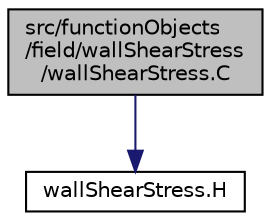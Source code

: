 digraph "src/functionObjects/field/wallShearStress/wallShearStress.C"
{
  bgcolor="transparent";
  edge [fontname="Helvetica",fontsize="10",labelfontname="Helvetica",labelfontsize="10"];
  node [fontname="Helvetica",fontsize="10",shape=record];
  Node0 [label="src/functionObjects\l/field/wallShearStress\l/wallShearStress.C",height=0.2,width=0.4,color="black", fillcolor="grey75", style="filled", fontcolor="black"];
  Node0 -> Node1 [color="midnightblue",fontsize="10",style="solid",fontname="Helvetica"];
  Node1 [label="wallShearStress.H",height=0.2,width=0.4,color="black",URL="$a04868.html"];
}
